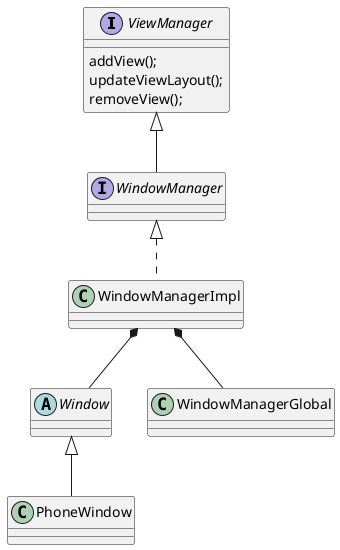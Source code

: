 @startuml

interface ViewManager{
    addView();
    updateViewLayout();
    removeView();
}

interface WindowManager{

}
class WindowManagerImpl{
}
abstract class Window{
}
class PhoneWindow{
}
class WindowManagerGlobal{

}
ViewManager <|-- WindowManager
WindowManager <|.. WindowManagerImpl
WindowManagerImpl *-- Window
Window <|--  PhoneWindow
WindowManagerImpl *-- WindowManagerGlobal
@enduml